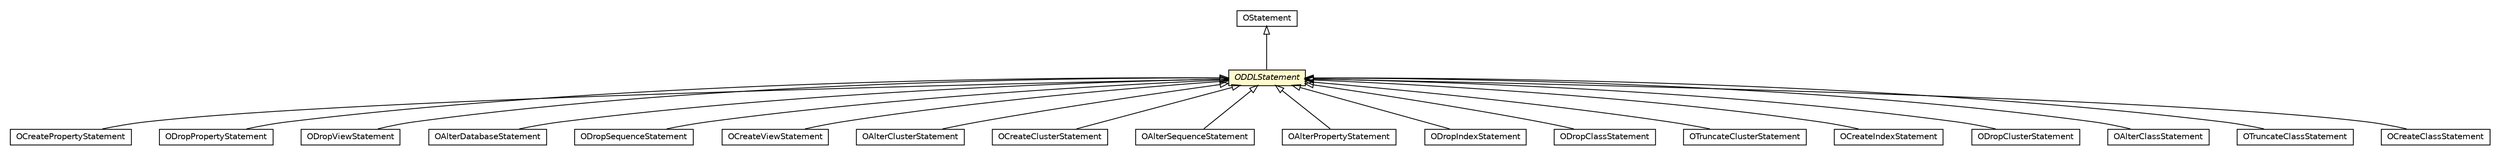 #!/usr/local/bin/dot
#
# Class diagram 
# Generated by UMLGraph version R5_6-24-gf6e263 (http://www.umlgraph.org/)
#

digraph G {
	edge [fontname="Helvetica",fontsize=10,labelfontname="Helvetica",labelfontsize=10];
	node [fontname="Helvetica",fontsize=10,shape=plaintext];
	nodesep=0.25;
	ranksep=0.5;
	// com.orientechnologies.orient.core.sql.parser.OCreatePropertyStatement
	c2631134 [label=<<table title="com.orientechnologies.orient.core.sql.parser.OCreatePropertyStatement" border="0" cellborder="1" cellspacing="0" cellpadding="2" port="p" href="./OCreatePropertyStatement.html">
		<tr><td><table border="0" cellspacing="0" cellpadding="1">
<tr><td align="center" balign="center"> OCreatePropertyStatement </td></tr>
		</table></td></tr>
		</table>>, URL="./OCreatePropertyStatement.html", fontname="Helvetica", fontcolor="black", fontsize=10.0];
	// com.orientechnologies.orient.core.sql.parser.ODropPropertyStatement
	c2631176 [label=<<table title="com.orientechnologies.orient.core.sql.parser.ODropPropertyStatement" border="0" cellborder="1" cellspacing="0" cellpadding="2" port="p" href="./ODropPropertyStatement.html">
		<tr><td><table border="0" cellspacing="0" cellpadding="1">
<tr><td align="center" balign="center"> ODropPropertyStatement </td></tr>
		</table></td></tr>
		</table>>, URL="./ODropPropertyStatement.html", fontname="Helvetica", fontcolor="black", fontsize=10.0];
	// com.orientechnologies.orient.core.sql.parser.ODropViewStatement
	c2631185 [label=<<table title="com.orientechnologies.orient.core.sql.parser.ODropViewStatement" border="0" cellborder="1" cellspacing="0" cellpadding="2" port="p" href="./ODropViewStatement.html">
		<tr><td><table border="0" cellspacing="0" cellpadding="1">
<tr><td align="center" balign="center"> ODropViewStatement </td></tr>
		</table></td></tr>
		</table>>, URL="./ODropViewStatement.html", fontname="Helvetica", fontcolor="black", fontsize=10.0];
	// com.orientechnologies.orient.core.sql.parser.OStatement
	c2631187 [label=<<table title="com.orientechnologies.orient.core.sql.parser.OStatement" border="0" cellborder="1" cellspacing="0" cellpadding="2" port="p" href="./OStatement.html">
		<tr><td><table border="0" cellspacing="0" cellpadding="1">
<tr><td align="center" balign="center"> OStatement </td></tr>
		</table></td></tr>
		</table>>, URL="./OStatement.html", fontname="Helvetica", fontcolor="black", fontsize=10.0];
	// com.orientechnologies.orient.core.sql.parser.ODDLStatement
	c2631188 [label=<<table title="com.orientechnologies.orient.core.sql.parser.ODDLStatement" border="0" cellborder="1" cellspacing="0" cellpadding="2" port="p" bgcolor="lemonChiffon" href="./ODDLStatement.html">
		<tr><td><table border="0" cellspacing="0" cellpadding="1">
<tr><td align="center" balign="center"><font face="Helvetica-Oblique"> ODDLStatement </font></td></tr>
		</table></td></tr>
		</table>>, URL="./ODDLStatement.html", fontname="Helvetica", fontcolor="black", fontsize=10.0];
	// com.orientechnologies.orient.core.sql.parser.OAlterDatabaseStatement
	c2631189 [label=<<table title="com.orientechnologies.orient.core.sql.parser.OAlterDatabaseStatement" border="0" cellborder="1" cellspacing="0" cellpadding="2" port="p" href="./OAlterDatabaseStatement.html">
		<tr><td><table border="0" cellspacing="0" cellpadding="1">
<tr><td align="center" balign="center"> OAlterDatabaseStatement </td></tr>
		</table></td></tr>
		</table>>, URL="./OAlterDatabaseStatement.html", fontname="Helvetica", fontcolor="black", fontsize=10.0];
	// com.orientechnologies.orient.core.sql.parser.ODropSequenceStatement
	c2631202 [label=<<table title="com.orientechnologies.orient.core.sql.parser.ODropSequenceStatement" border="0" cellborder="1" cellspacing="0" cellpadding="2" port="p" href="./ODropSequenceStatement.html">
		<tr><td><table border="0" cellspacing="0" cellpadding="1">
<tr><td align="center" balign="center"> ODropSequenceStatement </td></tr>
		</table></td></tr>
		</table>>, URL="./ODropSequenceStatement.html", fontname="Helvetica", fontcolor="black", fontsize=10.0];
	// com.orientechnologies.orient.core.sql.parser.OCreateViewStatement
	c2631205 [label=<<table title="com.orientechnologies.orient.core.sql.parser.OCreateViewStatement" border="0" cellborder="1" cellspacing="0" cellpadding="2" port="p" href="./OCreateViewStatement.html">
		<tr><td><table border="0" cellspacing="0" cellpadding="1">
<tr><td align="center" balign="center"> OCreateViewStatement </td></tr>
		</table></td></tr>
		</table>>, URL="./OCreateViewStatement.html", fontname="Helvetica", fontcolor="black", fontsize=10.0];
	// com.orientechnologies.orient.core.sql.parser.OAlterClusterStatement
	c2631232 [label=<<table title="com.orientechnologies.orient.core.sql.parser.OAlterClusterStatement" border="0" cellborder="1" cellspacing="0" cellpadding="2" port="p" href="./OAlterClusterStatement.html">
		<tr><td><table border="0" cellspacing="0" cellpadding="1">
<tr><td align="center" balign="center"> OAlterClusterStatement </td></tr>
		</table></td></tr>
		</table>>, URL="./OAlterClusterStatement.html", fontname="Helvetica", fontcolor="black", fontsize=10.0];
	// com.orientechnologies.orient.core.sql.parser.OCreateClusterStatement
	c2631238 [label=<<table title="com.orientechnologies.orient.core.sql.parser.OCreateClusterStatement" border="0" cellborder="1" cellspacing="0" cellpadding="2" port="p" href="./OCreateClusterStatement.html">
		<tr><td><table border="0" cellspacing="0" cellpadding="1">
<tr><td align="center" balign="center"> OCreateClusterStatement </td></tr>
		</table></td></tr>
		</table>>, URL="./OCreateClusterStatement.html", fontname="Helvetica", fontcolor="black", fontsize=10.0];
	// com.orientechnologies.orient.core.sql.parser.OAlterSequenceStatement
	c2631288 [label=<<table title="com.orientechnologies.orient.core.sql.parser.OAlterSequenceStatement" border="0" cellborder="1" cellspacing="0" cellpadding="2" port="p" href="./OAlterSequenceStatement.html">
		<tr><td><table border="0" cellspacing="0" cellpadding="1">
<tr><td align="center" balign="center"> OAlterSequenceStatement </td></tr>
		</table></td></tr>
		</table>>, URL="./OAlterSequenceStatement.html", fontname="Helvetica", fontcolor="black", fontsize=10.0];
	// com.orientechnologies.orient.core.sql.parser.OAlterPropertyStatement
	c2631310 [label=<<table title="com.orientechnologies.orient.core.sql.parser.OAlterPropertyStatement" border="0" cellborder="1" cellspacing="0" cellpadding="2" port="p" href="./OAlterPropertyStatement.html">
		<tr><td><table border="0" cellspacing="0" cellpadding="1">
<tr><td align="center" balign="center"> OAlterPropertyStatement </td></tr>
		</table></td></tr>
		</table>>, URL="./OAlterPropertyStatement.html", fontname="Helvetica", fontcolor="black", fontsize=10.0];
	// com.orientechnologies.orient.core.sql.parser.ODropIndexStatement
	c2631315 [label=<<table title="com.orientechnologies.orient.core.sql.parser.ODropIndexStatement" border="0" cellborder="1" cellspacing="0" cellpadding="2" port="p" href="./ODropIndexStatement.html">
		<tr><td><table border="0" cellspacing="0" cellpadding="1">
<tr><td align="center" balign="center"> ODropIndexStatement </td></tr>
		</table></td></tr>
		</table>>, URL="./ODropIndexStatement.html", fontname="Helvetica", fontcolor="black", fontsize=10.0];
	// com.orientechnologies.orient.core.sql.parser.ODropClassStatement
	c2631318 [label=<<table title="com.orientechnologies.orient.core.sql.parser.ODropClassStatement" border="0" cellborder="1" cellspacing="0" cellpadding="2" port="p" href="./ODropClassStatement.html">
		<tr><td><table border="0" cellspacing="0" cellpadding="1">
<tr><td align="center" balign="center"> ODropClassStatement </td></tr>
		</table></td></tr>
		</table>>, URL="./ODropClassStatement.html", fontname="Helvetica", fontcolor="black", fontsize=10.0];
	// com.orientechnologies.orient.core.sql.parser.OTruncateClusterStatement
	c2631320 [label=<<table title="com.orientechnologies.orient.core.sql.parser.OTruncateClusterStatement" border="0" cellborder="1" cellspacing="0" cellpadding="2" port="p" href="./OTruncateClusterStatement.html">
		<tr><td><table border="0" cellspacing="0" cellpadding="1">
<tr><td align="center" balign="center"> OTruncateClusterStatement </td></tr>
		</table></td></tr>
		</table>>, URL="./OTruncateClusterStatement.html", fontname="Helvetica", fontcolor="black", fontsize=10.0];
	// com.orientechnologies.orient.core.sql.parser.OCreateIndexStatement
	c2631326 [label=<<table title="com.orientechnologies.orient.core.sql.parser.OCreateIndexStatement" border="0" cellborder="1" cellspacing="0" cellpadding="2" port="p" href="./OCreateIndexStatement.html">
		<tr><td><table border="0" cellspacing="0" cellpadding="1">
<tr><td align="center" balign="center"> OCreateIndexStatement </td></tr>
		</table></td></tr>
		</table>>, URL="./OCreateIndexStatement.html", fontname="Helvetica", fontcolor="black", fontsize=10.0];
	// com.orientechnologies.orient.core.sql.parser.ODropClusterStatement
	c2631330 [label=<<table title="com.orientechnologies.orient.core.sql.parser.ODropClusterStatement" border="0" cellborder="1" cellspacing="0" cellpadding="2" port="p" href="./ODropClusterStatement.html">
		<tr><td><table border="0" cellspacing="0" cellpadding="1">
<tr><td align="center" balign="center"> ODropClusterStatement </td></tr>
		</table></td></tr>
		</table>>, URL="./ODropClusterStatement.html", fontname="Helvetica", fontcolor="black", fontsize=10.0];
	// com.orientechnologies.orient.core.sql.parser.OAlterClassStatement
	c2631336 [label=<<table title="com.orientechnologies.orient.core.sql.parser.OAlterClassStatement" border="0" cellborder="1" cellspacing="0" cellpadding="2" port="p" href="./OAlterClassStatement.html">
		<tr><td><table border="0" cellspacing="0" cellpadding="1">
<tr><td align="center" balign="center"> OAlterClassStatement </td></tr>
		</table></td></tr>
		</table>>, URL="./OAlterClassStatement.html", fontname="Helvetica", fontcolor="black", fontsize=10.0];
	// com.orientechnologies.orient.core.sql.parser.OTruncateClassStatement
	c2631341 [label=<<table title="com.orientechnologies.orient.core.sql.parser.OTruncateClassStatement" border="0" cellborder="1" cellspacing="0" cellpadding="2" port="p" href="./OTruncateClassStatement.html">
		<tr><td><table border="0" cellspacing="0" cellpadding="1">
<tr><td align="center" balign="center"> OTruncateClassStatement </td></tr>
		</table></td></tr>
		</table>>, URL="./OTruncateClassStatement.html", fontname="Helvetica", fontcolor="black", fontsize=10.0];
	// com.orientechnologies.orient.core.sql.parser.OCreateClassStatement
	c2631348 [label=<<table title="com.orientechnologies.orient.core.sql.parser.OCreateClassStatement" border="0" cellborder="1" cellspacing="0" cellpadding="2" port="p" href="./OCreateClassStatement.html">
		<tr><td><table border="0" cellspacing="0" cellpadding="1">
<tr><td align="center" balign="center"> OCreateClassStatement </td></tr>
		</table></td></tr>
		</table>>, URL="./OCreateClassStatement.html", fontname="Helvetica", fontcolor="black", fontsize=10.0];
	//com.orientechnologies.orient.core.sql.parser.OCreatePropertyStatement extends com.orientechnologies.orient.core.sql.parser.ODDLStatement
	c2631188:p -> c2631134:p [dir=back,arrowtail=empty];
	//com.orientechnologies.orient.core.sql.parser.ODropPropertyStatement extends com.orientechnologies.orient.core.sql.parser.ODDLStatement
	c2631188:p -> c2631176:p [dir=back,arrowtail=empty];
	//com.orientechnologies.orient.core.sql.parser.ODropViewStatement extends com.orientechnologies.orient.core.sql.parser.ODDLStatement
	c2631188:p -> c2631185:p [dir=back,arrowtail=empty];
	//com.orientechnologies.orient.core.sql.parser.ODDLStatement extends com.orientechnologies.orient.core.sql.parser.OStatement
	c2631187:p -> c2631188:p [dir=back,arrowtail=empty];
	//com.orientechnologies.orient.core.sql.parser.OAlterDatabaseStatement extends com.orientechnologies.orient.core.sql.parser.ODDLStatement
	c2631188:p -> c2631189:p [dir=back,arrowtail=empty];
	//com.orientechnologies.orient.core.sql.parser.ODropSequenceStatement extends com.orientechnologies.orient.core.sql.parser.ODDLStatement
	c2631188:p -> c2631202:p [dir=back,arrowtail=empty];
	//com.orientechnologies.orient.core.sql.parser.OCreateViewStatement extends com.orientechnologies.orient.core.sql.parser.ODDLStatement
	c2631188:p -> c2631205:p [dir=back,arrowtail=empty];
	//com.orientechnologies.orient.core.sql.parser.OAlterClusterStatement extends com.orientechnologies.orient.core.sql.parser.ODDLStatement
	c2631188:p -> c2631232:p [dir=back,arrowtail=empty];
	//com.orientechnologies.orient.core.sql.parser.OCreateClusterStatement extends com.orientechnologies.orient.core.sql.parser.ODDLStatement
	c2631188:p -> c2631238:p [dir=back,arrowtail=empty];
	//com.orientechnologies.orient.core.sql.parser.OAlterSequenceStatement extends com.orientechnologies.orient.core.sql.parser.ODDLStatement
	c2631188:p -> c2631288:p [dir=back,arrowtail=empty];
	//com.orientechnologies.orient.core.sql.parser.OAlterPropertyStatement extends com.orientechnologies.orient.core.sql.parser.ODDLStatement
	c2631188:p -> c2631310:p [dir=back,arrowtail=empty];
	//com.orientechnologies.orient.core.sql.parser.ODropIndexStatement extends com.orientechnologies.orient.core.sql.parser.ODDLStatement
	c2631188:p -> c2631315:p [dir=back,arrowtail=empty];
	//com.orientechnologies.orient.core.sql.parser.ODropClassStatement extends com.orientechnologies.orient.core.sql.parser.ODDLStatement
	c2631188:p -> c2631318:p [dir=back,arrowtail=empty];
	//com.orientechnologies.orient.core.sql.parser.OTruncateClusterStatement extends com.orientechnologies.orient.core.sql.parser.ODDLStatement
	c2631188:p -> c2631320:p [dir=back,arrowtail=empty];
	//com.orientechnologies.orient.core.sql.parser.OCreateIndexStatement extends com.orientechnologies.orient.core.sql.parser.ODDLStatement
	c2631188:p -> c2631326:p [dir=back,arrowtail=empty];
	//com.orientechnologies.orient.core.sql.parser.ODropClusterStatement extends com.orientechnologies.orient.core.sql.parser.ODDLStatement
	c2631188:p -> c2631330:p [dir=back,arrowtail=empty];
	//com.orientechnologies.orient.core.sql.parser.OAlterClassStatement extends com.orientechnologies.orient.core.sql.parser.ODDLStatement
	c2631188:p -> c2631336:p [dir=back,arrowtail=empty];
	//com.orientechnologies.orient.core.sql.parser.OTruncateClassStatement extends com.orientechnologies.orient.core.sql.parser.ODDLStatement
	c2631188:p -> c2631341:p [dir=back,arrowtail=empty];
	//com.orientechnologies.orient.core.sql.parser.OCreateClassStatement extends com.orientechnologies.orient.core.sql.parser.ODDLStatement
	c2631188:p -> c2631348:p [dir=back,arrowtail=empty];
}

